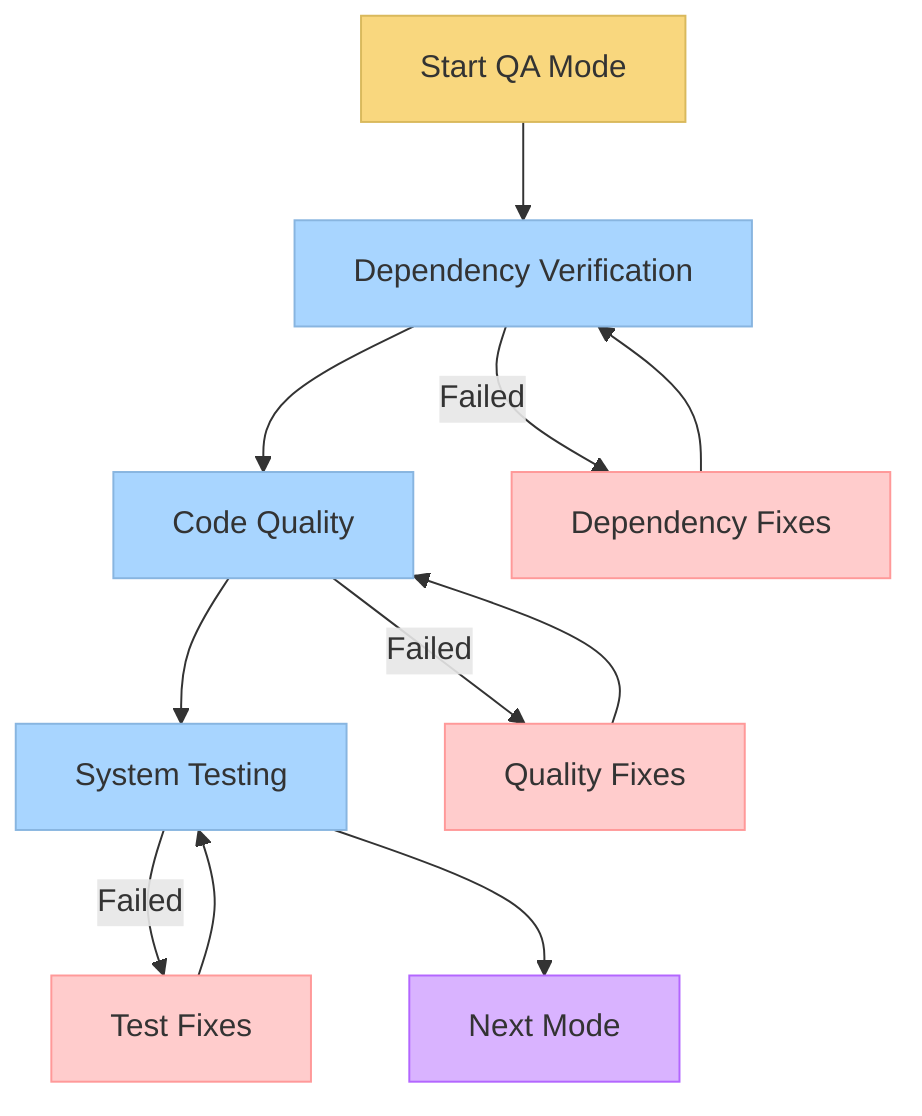 graph TD
    Start[Start QA Mode] --> DepVerif[Dependency Verification]
    DepVerif --> CodeQual[Code Quality]
    CodeQual --> SysTest[System Testing]
    
    DepVerif -->|Failed| DepFix[Dependency Fixes]
    CodeQual -->|Failed| QualFix[Quality Fixes]
    SysTest -->|Failed| TestFix[Test Fixes]
    
    DepFix --> DepVerif
    QualFix --> CodeQual
    TestFix --> SysTest
    
    SysTest --> NextMode[Next Mode]
    
    style Start fill:#f9d77e,stroke:#d9b95c
    style DepVerif fill:#a8d5ff,stroke:#88b5e0
    style CodeQual fill:#a8d5ff,stroke:#88b5e0
    style SysTest fill:#a8d5ff,stroke:#88b5e0
    style DepFix fill:#ffcccc,stroke:#ff9999
    style QualFix fill:#ffcccc,stroke:#ff9999
    style TestFix fill:#ffcccc,stroke:#ff9999
    style NextMode fill:#d9b3ff,stroke:#b366ff